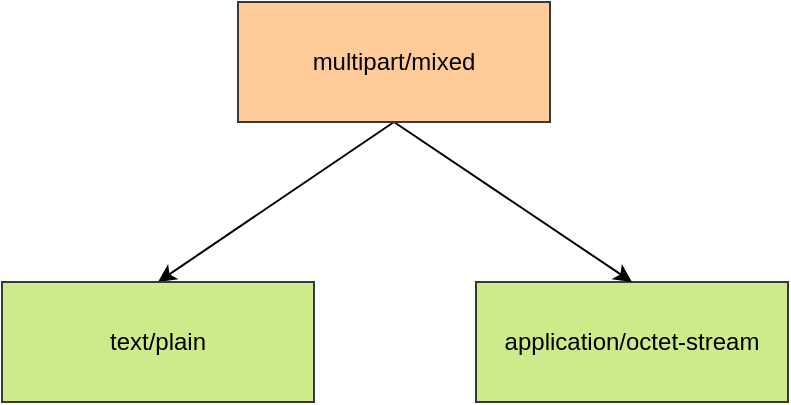 <mxfile version="15.1.4" type="device"><diagram id="5H6rPu5YPDSWO9B4EUP8" name="Page-1"><mxGraphModel dx="946" dy="556" grid="1" gridSize="10" guides="1" tooltips="1" connect="1" arrows="1" fold="1" page="1" pageScale="1" pageWidth="827" pageHeight="1169" math="0" shadow="0"><root><mxCell id="0"/><mxCell id="1" parent="0"/><mxCell id="Bzrx5s9VNPffvnReQOI3-3" value="application/octet-stream" style="rounded=0;whiteSpace=wrap;html=1;fillColor=#cdeb8b;strokeColor=#36393d;" parent="1" vertex="1"><mxGeometry x="360" y="360" width="156" height="60" as="geometry"/></mxCell><mxCell id="Bzrx5s9VNPffvnReQOI3-6" style="rounded=0;orthogonalLoop=1;jettySize=auto;html=1;exitX=0.5;exitY=1;exitDx=0;exitDy=0;entryX=0.5;entryY=0;entryDx=0;entryDy=0;" parent="1" source="Bzrx5s9VNPffvnReQOI3-4" target="Bzrx5s9VNPffvnReQOI3-5" edge="1"><mxGeometry relative="1" as="geometry"/></mxCell><mxCell id="Bzrx5s9VNPffvnReQOI3-7" style="rounded=0;orthogonalLoop=1;jettySize=auto;html=1;exitX=0.5;exitY=1;exitDx=0;exitDy=0;entryX=0.5;entryY=0;entryDx=0;entryDy=0;" parent="1" source="Bzrx5s9VNPffvnReQOI3-4" target="Bzrx5s9VNPffvnReQOI3-3" edge="1"><mxGeometry relative="1" as="geometry"/></mxCell><mxCell id="Bzrx5s9VNPffvnReQOI3-4" value="multipart/mixed" style="rounded=0;whiteSpace=wrap;html=1;fillColor=#ffcc99;strokeColor=#36393d;" parent="1" vertex="1"><mxGeometry x="241" y="220" width="156" height="60" as="geometry"/></mxCell><mxCell id="Bzrx5s9VNPffvnReQOI3-5" value="text/plain" style="rounded=0;whiteSpace=wrap;html=1;fillColor=#cdeb8b;strokeColor=#36393d;" parent="1" vertex="1"><mxGeometry x="123" y="360" width="156" height="60" as="geometry"/></mxCell></root></mxGraphModel></diagram></mxfile>